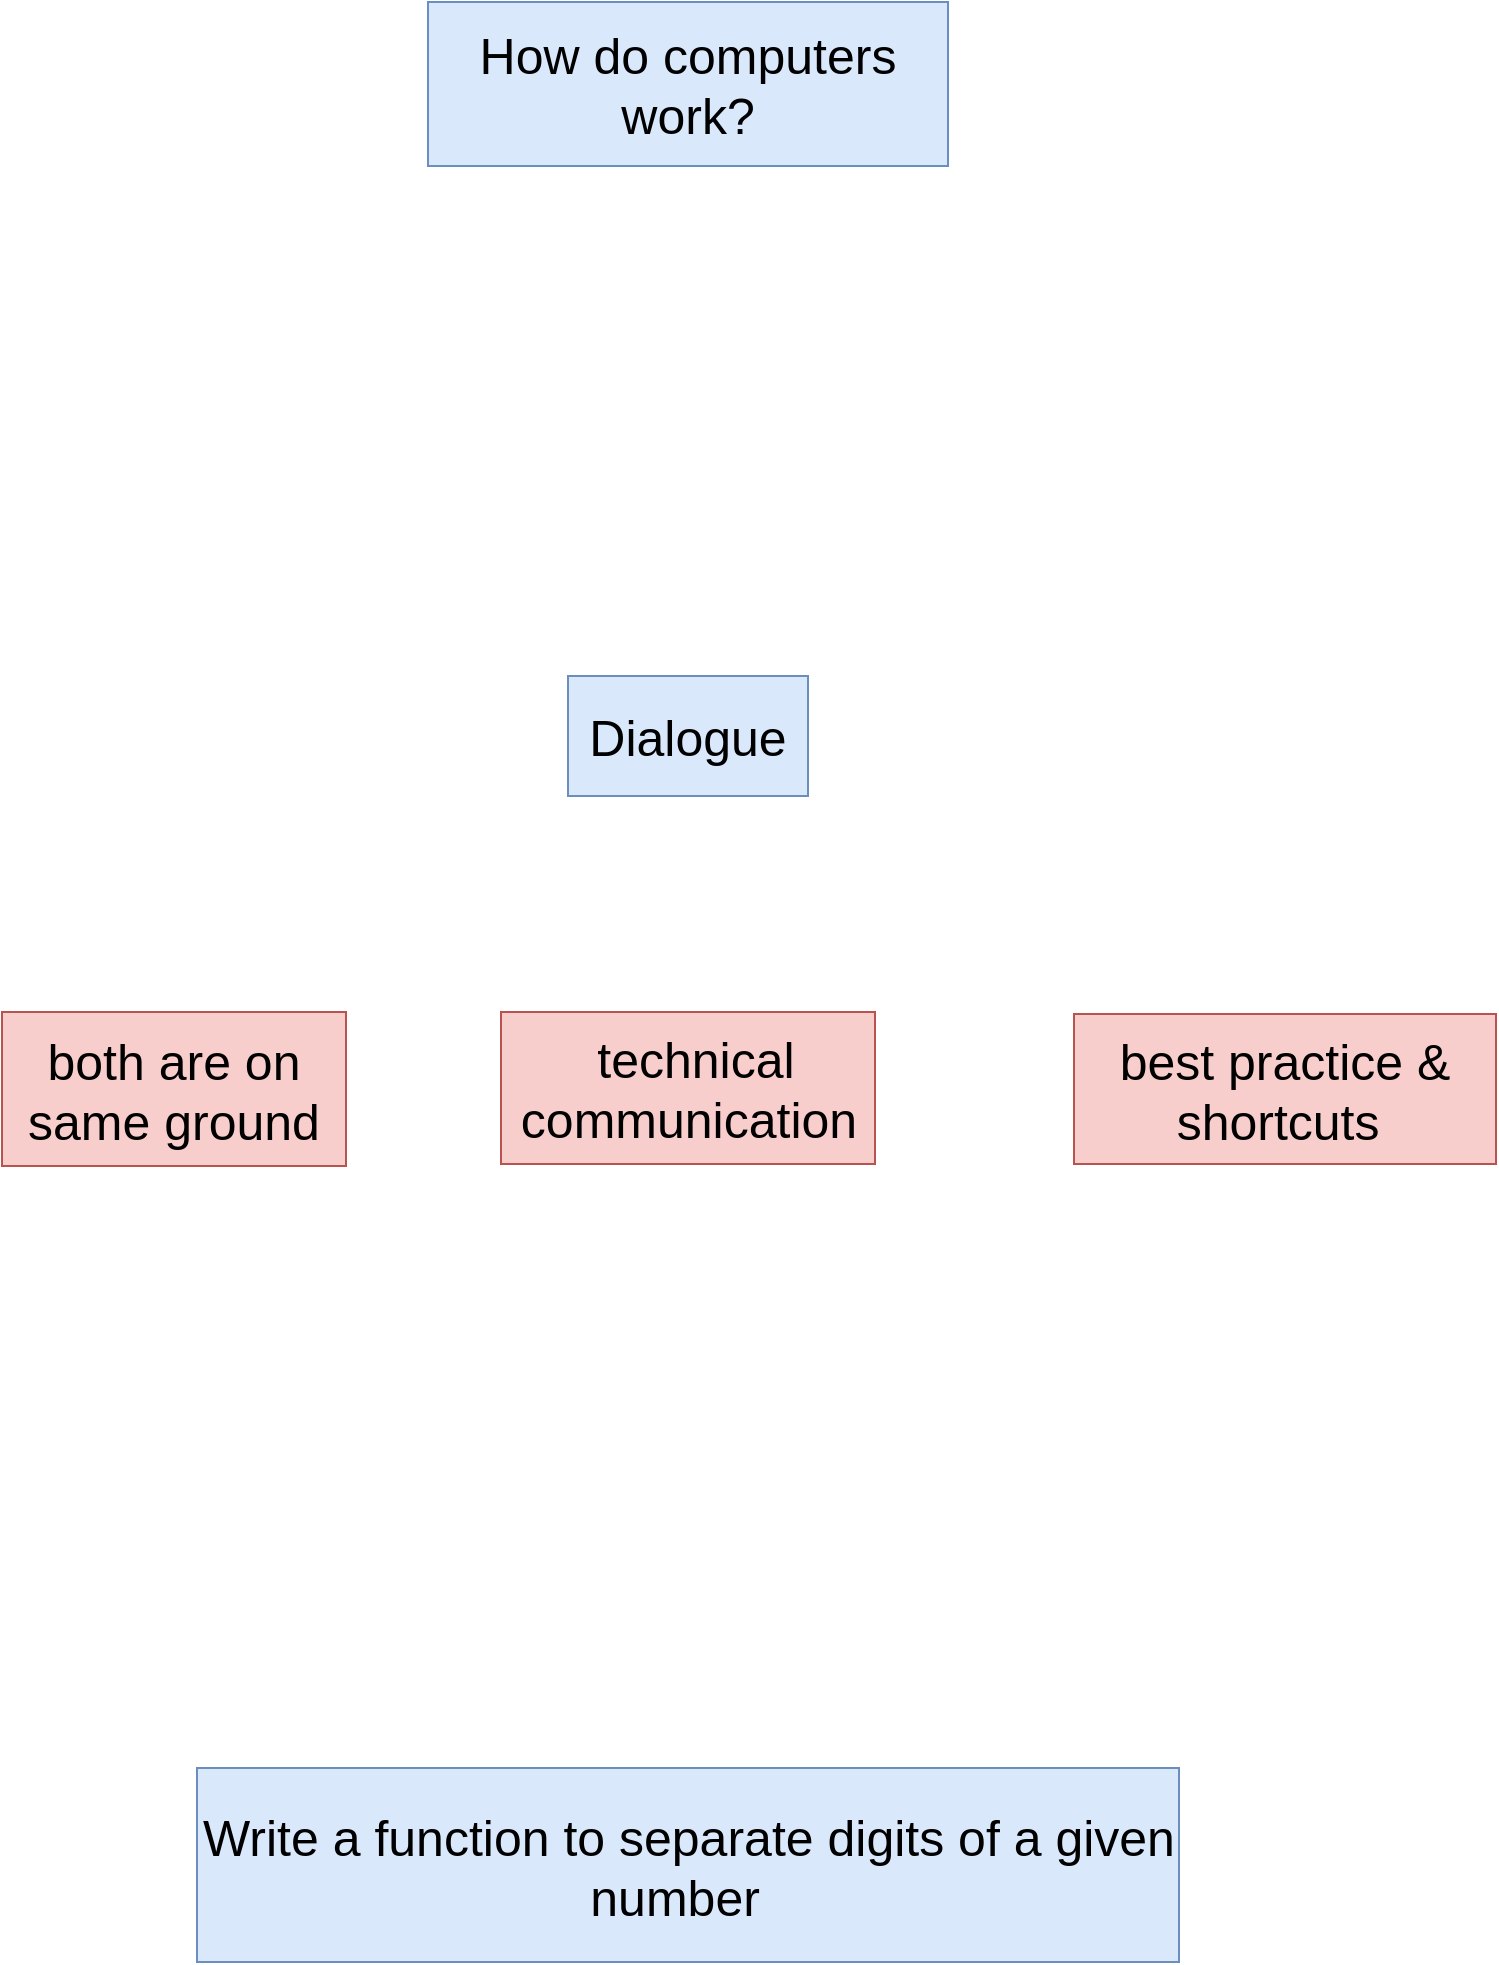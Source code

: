 <mxfile version="13.6.3" type="github" pages="2"><diagram id="73uf103xbZS4AoFQ2aT_" name="Understanding-what-you-know"><mxGraphModel dx="1268" dy="494" grid="0" gridSize="10" guides="1" tooltips="1" connect="1" arrows="1" fold="1" page="0" pageScale="1" pageWidth="850" pageHeight="1100" math="0" shadow="0"><root><mxCell id="YAlLcn3y9I94ai_PhhZ3-0"/><mxCell id="YAlLcn3y9I94ai_PhhZ3-1" parent="YAlLcn3y9I94ai_PhhZ3-0"/><mxCell id="WRJqG0-N3v8RGOx6A3Xq-1" value="How do computers work?" style="rounded=0;whiteSpace=wrap;html=1;fontSize=25;fillColor=#dae8fc;strokeColor=#6c8ebf;" vertex="1" parent="YAlLcn3y9I94ai_PhhZ3-1"><mxGeometry x="129" y="117" width="260" height="82" as="geometry"/></mxCell><mxCell id="WRJqG0-N3v8RGOx6A3Xq-4" value="Write a function to separate digits of a given number&amp;nbsp;&amp;nbsp;" style="rounded=0;whiteSpace=wrap;html=1;fontSize=25;fillColor=#dae8fc;strokeColor=#6c8ebf;" vertex="1" parent="YAlLcn3y9I94ai_PhhZ3-1"><mxGeometry x="13.5" y="1000" width="491" height="97" as="geometry"/></mxCell><mxCell id="WRJqG0-N3v8RGOx6A3Xq-5" value="both are on same ground" style="rounded=0;whiteSpace=wrap;html=1;sketch=0;fontSize=25;fillColor=#f8cecc;strokeColor=#b85450;" vertex="1" parent="YAlLcn3y9I94ai_PhhZ3-1"><mxGeometry x="-84" y="622" width="172" height="77" as="geometry"/></mxCell><mxCell id="WRJqG0-N3v8RGOx6A3Xq-7" value="&amp;nbsp;technical communication" style="rounded=0;whiteSpace=wrap;html=1;sketch=0;fontSize=25;fillColor=#f8cecc;strokeColor=#b85450;" vertex="1" parent="YAlLcn3y9I94ai_PhhZ3-1"><mxGeometry x="165.5" y="622" width="187" height="76" as="geometry"/></mxCell><mxCell id="WRJqG0-N3v8RGOx6A3Xq-8" value="Dialogue" style="rounded=0;whiteSpace=wrap;html=1;sketch=0;fontSize=25;fillColor=#dae8fc;strokeColor=#6c8ebf;" vertex="1" parent="YAlLcn3y9I94ai_PhhZ3-1"><mxGeometry x="199" y="454" width="120" height="60" as="geometry"/></mxCell><mxCell id="WRJqG0-N3v8RGOx6A3Xq-9" value="best practice &amp;amp; shortcuts&amp;nbsp;" style="rounded=0;whiteSpace=wrap;html=1;sketch=0;fontSize=25;fillColor=#f8cecc;strokeColor=#b85450;" vertex="1" parent="YAlLcn3y9I94ai_PhhZ3-1"><mxGeometry x="452" y="623" width="211" height="75" as="geometry"/></mxCell></root></mxGraphModel></diagram><diagram id="44-_FOuu8udjPKSoRj1p" name="Introduction"><mxGraphModel dx="868" dy="494" grid="0" gridSize="10" guides="1" tooltips="1" connect="1" arrows="1" fold="1" page="0" pageScale="1" pageWidth="850" pageHeight="1100" background="none" math="0" shadow="0"><root><mxCell id="0"/><mxCell id="1" parent="0"/><mxCell id="mohtnTfuxs3gzHKwS4Uj-4" value="" style="shape=image;verticalLabelPosition=bottom;labelBackgroundColor=#ffffff;verticalAlign=top;aspect=fixed;imageAspect=0;image=https://i.ytimg.com/vi/h-HBipu_1P0/maxresdefault.jpg;" vertex="1" parent="1"><mxGeometry x="148" y="97" width="823.49" height="464" as="geometry"/></mxCell></root></mxGraphModel></diagram></mxfile>